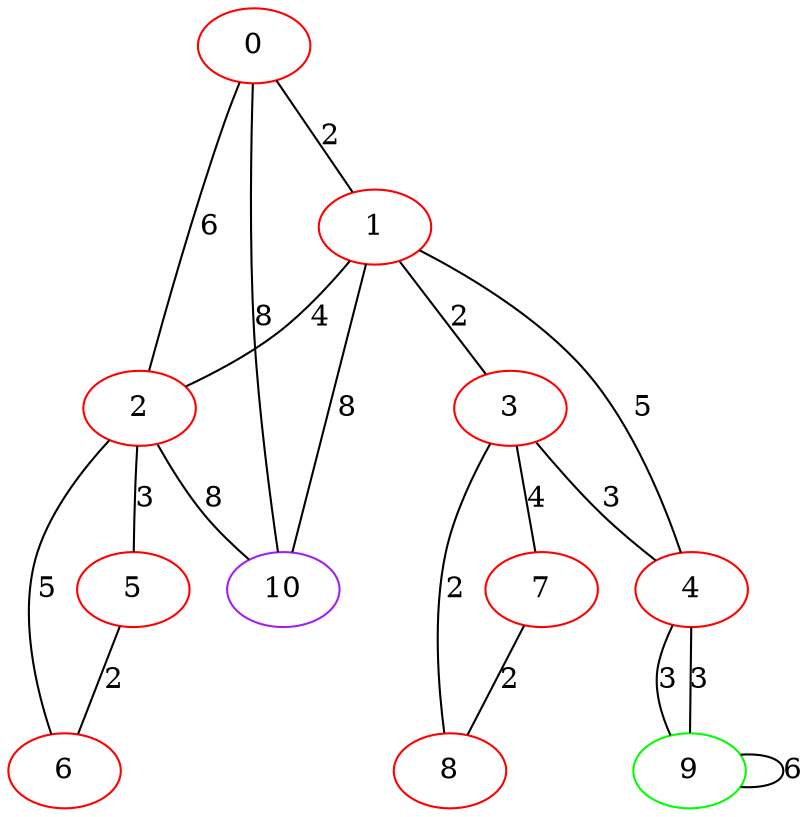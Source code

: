 graph "" {
0 [color=red, weight=1];
1 [color=red, weight=1];
2 [color=red, weight=1];
3 [color=red, weight=1];
4 [color=red, weight=1];
5 [color=red, weight=1];
6 [color=red, weight=1];
7 [color=red, weight=1];
8 [color=red, weight=1];
9 [color=green, weight=2];
10 [color=purple, weight=4];
0 -- 1  [key=0, label=2];
0 -- 2  [key=0, label=6];
0 -- 10  [key=0, label=8];
1 -- 2  [key=0, label=4];
1 -- 3  [key=0, label=2];
1 -- 4  [key=0, label=5];
1 -- 10  [key=0, label=8];
2 -- 10  [key=0, label=8];
2 -- 5  [key=0, label=3];
2 -- 6  [key=0, label=5];
3 -- 8  [key=0, label=2];
3 -- 4  [key=0, label=3];
3 -- 7  [key=0, label=4];
4 -- 9  [key=0, label=3];
4 -- 9  [key=1, label=3];
5 -- 6  [key=0, label=2];
7 -- 8  [key=0, label=2];
9 -- 9  [key=0, label=6];
}
